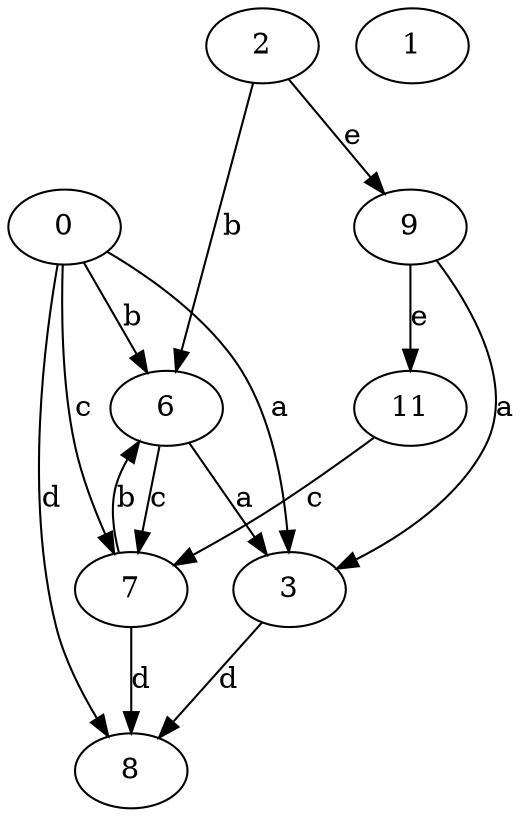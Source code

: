 strict digraph  {
3;
0;
6;
7;
8;
9;
1;
2;
11;
3 -> 8  [label=d];
0 -> 3  [label=a];
0 -> 6  [label=b];
0 -> 7  [label=c];
0 -> 8  [label=d];
6 -> 3  [label=a];
6 -> 7  [label=c];
7 -> 6  [label=b];
7 -> 8  [label=d];
9 -> 3  [label=a];
9 -> 11  [label=e];
2 -> 6  [label=b];
2 -> 9  [label=e];
11 -> 7  [label=c];
}
